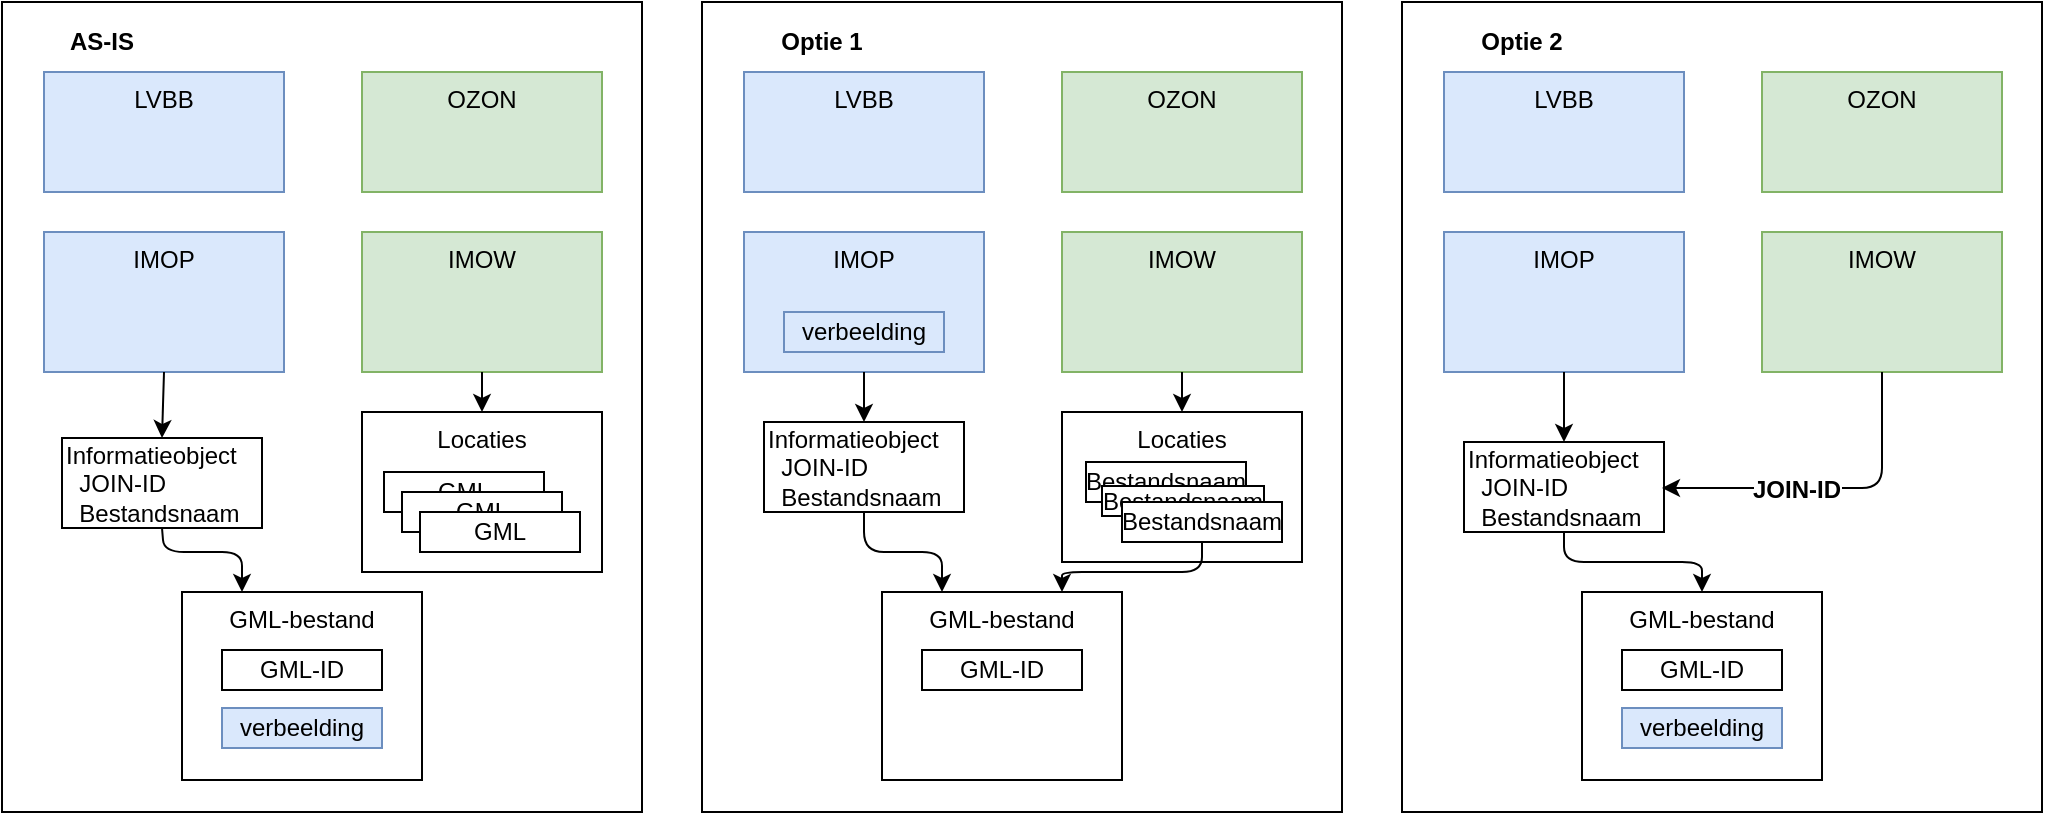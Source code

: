 <mxfile version="11.0.6" type="google"><diagram id="ruWiwms92iRDW02KzFFQ" name="Mogelijke opties"><mxGraphModel dx="1422" dy="772" grid="1" gridSize="10" guides="1" tooltips="1" connect="1" arrows="1" fold="1" page="1" pageScale="1" pageWidth="850" pageHeight="1100" math="0" shadow="0"><root><mxCell id="0"/><mxCell id="1" parent="0"/><mxCell id="Zol3ogmHAr95b8S12rwO-12" value="" style="rounded=0;whiteSpace=wrap;html=1;" vertex="1" parent="1"><mxGeometry x="40" y="163" width="320" height="405" as="geometry"/></mxCell><mxCell id="Zol3ogmHAr95b8S12rwO-2" value="OZON" style="rounded=0;whiteSpace=wrap;html=1;fillColor=#d5e8d4;strokeColor=#82b366;verticalAlign=top;" vertex="1" parent="1"><mxGeometry x="220" y="198" width="120" height="60" as="geometry"/></mxCell><mxCell id="Zol3ogmHAr95b8S12rwO-3" value="LVBB" style="rounded=0;whiteSpace=wrap;html=1;fillColor=#dae8fc;strokeColor=#6c8ebf;verticalAlign=top;" vertex="1" parent="1"><mxGeometry x="61" y="198" width="120" height="60" as="geometry"/></mxCell><mxCell id="Zol3ogmHAr95b8S12rwO-4" value="IMOP" style="rounded=0;whiteSpace=wrap;html=1;fillColor=#dae8fc;strokeColor=#6c8ebf;verticalAlign=top;" vertex="1" parent="1"><mxGeometry x="61" y="278" width="120" height="70" as="geometry"/></mxCell><mxCell id="Zol3ogmHAr95b8S12rwO-5" value="IMOW" style="rounded=0;whiteSpace=wrap;html=1;fillColor=#d5e8d4;strokeColor=#82b366;verticalAlign=top;" vertex="1" parent="1"><mxGeometry x="220" y="278" width="120" height="70" as="geometry"/></mxCell><mxCell id="Zol3ogmHAr95b8S12rwO-6" value="GML-bestand" style="rounded=0;whiteSpace=wrap;html=1;verticalAlign=top;" vertex="1" parent="1"><mxGeometry x="130" y="458" width="120" height="94" as="geometry"/></mxCell><mxCell id="Zol3ogmHAr95b8S12rwO-7" value="GML-ID" style="rounded=0;whiteSpace=wrap;html=1;" vertex="1" parent="1"><mxGeometry x="150" y="487" width="80" height="20" as="geometry"/></mxCell><mxCell id="Zol3ogmHAr95b8S12rwO-8" value="verbeelding" style="rounded=0;whiteSpace=wrap;html=1;fillColor=#dae8fc;strokeColor=#6c8ebf;" vertex="1" parent="1"><mxGeometry x="150" y="516" width="80" height="20" as="geometry"/></mxCell><mxCell id="Zol3ogmHAr95b8S12rwO-9" value="" style="endArrow=classic;html=1;exitX=0.5;exitY=1;exitDx=0;exitDy=0;entryX=0.25;entryY=0;entryDx=0;entryDy=0;" edge="1" parent="1" source="Zol3ogmHAr95b8S12rwO-120" target="Zol3ogmHAr95b8S12rwO-6"><mxGeometry width="50" height="50" relative="1" as="geometry"><mxPoint x="50" y="473" as="sourcePoint"/><mxPoint x="100" y="423" as="targetPoint"/><Array as="points"><mxPoint x="121" y="438"/><mxPoint x="160" y="438"/></Array></mxGeometry></mxCell><mxCell id="Zol3ogmHAr95b8S12rwO-11" value="&lt;b&gt;AS-IS&lt;/b&gt;" style="text;html=1;strokeColor=none;fillColor=none;align=center;verticalAlign=middle;whiteSpace=wrap;rounded=0;" vertex="1" parent="1"><mxGeometry x="70" y="173" width="40" height="20" as="geometry"/></mxCell><mxCell id="Zol3ogmHAr95b8S12rwO-24" value="Locaties&lt;br&gt;" style="rounded=0;whiteSpace=wrap;html=1;verticalAlign=top;" vertex="1" parent="1"><mxGeometry x="220" y="368" width="120" height="80" as="geometry"/></mxCell><mxCell id="Zol3ogmHAr95b8S12rwO-25" value="GML" style="rounded=0;whiteSpace=wrap;html=1;" vertex="1" parent="1"><mxGeometry x="231" y="398" width="80" height="20" as="geometry"/></mxCell><mxCell id="Zol3ogmHAr95b8S12rwO-26" value="GML" style="rounded=0;whiteSpace=wrap;html=1;" vertex="1" parent="1"><mxGeometry x="240" y="408" width="80" height="20" as="geometry"/></mxCell><mxCell id="Zol3ogmHAr95b8S12rwO-27" value="GML" style="rounded=0;whiteSpace=wrap;html=1;" vertex="1" parent="1"><mxGeometry x="249" y="418" width="80" height="20" as="geometry"/></mxCell><mxCell id="Zol3ogmHAr95b8S12rwO-43" value="" style="endArrow=classic;html=1;exitX=0.5;exitY=1;exitDx=0;exitDy=0;entryX=0.5;entryY=0;entryDx=0;entryDy=0;" edge="1" parent="1" source="Zol3ogmHAr95b8S12rwO-5" target="Zol3ogmHAr95b8S12rwO-24"><mxGeometry width="50" height="50" relative="1" as="geometry"><mxPoint x="300" y="538" as="sourcePoint"/><mxPoint x="350" y="488" as="targetPoint"/></mxGeometry></mxCell><mxCell id="Zol3ogmHAr95b8S12rwO-44" value="" style="rounded=0;whiteSpace=wrap;html=1;" vertex="1" parent="1"><mxGeometry x="390" y="163" width="320" height="405" as="geometry"/></mxCell><mxCell id="Zol3ogmHAr95b8S12rwO-45" value="OZON" style="rounded=0;whiteSpace=wrap;html=1;fillColor=#d5e8d4;strokeColor=#82b366;verticalAlign=top;" vertex="1" parent="1"><mxGeometry x="570" y="198" width="120" height="60" as="geometry"/></mxCell><mxCell id="Zol3ogmHAr95b8S12rwO-46" value="LVBB" style="rounded=0;whiteSpace=wrap;html=1;fillColor=#dae8fc;strokeColor=#6c8ebf;verticalAlign=top;" vertex="1" parent="1"><mxGeometry x="411" y="198" width="120" height="60" as="geometry"/></mxCell><mxCell id="Zol3ogmHAr95b8S12rwO-47" value="IMOP" style="rounded=0;whiteSpace=wrap;html=1;fillColor=#dae8fc;strokeColor=#6c8ebf;verticalAlign=top;" vertex="1" parent="1"><mxGeometry x="411" y="278" width="120" height="70" as="geometry"/></mxCell><mxCell id="Zol3ogmHAr95b8S12rwO-48" value="IMOW" style="rounded=0;whiteSpace=wrap;html=1;fillColor=#d5e8d4;strokeColor=#82b366;verticalAlign=top;" vertex="1" parent="1"><mxGeometry x="570" y="278" width="120" height="70" as="geometry"/></mxCell><mxCell id="Zol3ogmHAr95b8S12rwO-49" value="GML-bestand" style="rounded=0;whiteSpace=wrap;html=1;verticalAlign=top;" vertex="1" parent="1"><mxGeometry x="480" y="458" width="120" height="94" as="geometry"/></mxCell><mxCell id="Zol3ogmHAr95b8S12rwO-50" value="GML-ID" style="rounded=0;whiteSpace=wrap;html=1;" vertex="1" parent="1"><mxGeometry x="500" y="487" width="80" height="20" as="geometry"/></mxCell><mxCell id="Zol3ogmHAr95b8S12rwO-51" value="verbeelding" style="rounded=0;whiteSpace=wrap;html=1;fillColor=#dae8fc;strokeColor=#6c8ebf;" vertex="1" parent="1"><mxGeometry x="431" y="318" width="80" height="20" as="geometry"/></mxCell><mxCell id="Zol3ogmHAr95b8S12rwO-52" value="" style="endArrow=classic;html=1;exitX=0.5;exitY=1;exitDx=0;exitDy=0;entryX=0.5;entryY=0;entryDx=0;entryDy=0;" edge="1" parent="1" source="Zol3ogmHAr95b8S12rwO-47" target="Zol3ogmHAr95b8S12rwO-125"><mxGeometry width="50" height="50" relative="1" as="geometry"><mxPoint x="400" y="473" as="sourcePoint"/><mxPoint x="450" y="423" as="targetPoint"/><Array as="points"/></mxGeometry></mxCell><mxCell id="Zol3ogmHAr95b8S12rwO-54" value="&lt;b&gt;Optie 1&lt;/b&gt;" style="text;html=1;strokeColor=none;fillColor=none;align=center;verticalAlign=middle;whiteSpace=wrap;rounded=0;" vertex="1" parent="1"><mxGeometry x="420" y="173" width="60" height="20" as="geometry"/></mxCell><mxCell id="Zol3ogmHAr95b8S12rwO-62" value="" style="rounded=0;whiteSpace=wrap;html=1;" vertex="1" parent="1"><mxGeometry x="740" y="163" width="320" height="405" as="geometry"/></mxCell><mxCell id="Zol3ogmHAr95b8S12rwO-63" value="OZON" style="rounded=0;whiteSpace=wrap;html=1;fillColor=#d5e8d4;strokeColor=#82b366;verticalAlign=top;" vertex="1" parent="1"><mxGeometry x="920" y="198" width="120" height="60" as="geometry"/></mxCell><mxCell id="Zol3ogmHAr95b8S12rwO-64" value="LVBB" style="rounded=0;whiteSpace=wrap;html=1;fillColor=#dae8fc;strokeColor=#6c8ebf;verticalAlign=top;" vertex="1" parent="1"><mxGeometry x="761" y="198" width="120" height="60" as="geometry"/></mxCell><mxCell id="Zol3ogmHAr95b8S12rwO-65" value="IMOP" style="rounded=0;whiteSpace=wrap;html=1;fillColor=#dae8fc;strokeColor=#6c8ebf;verticalAlign=top;" vertex="1" parent="1"><mxGeometry x="761" y="278" width="120" height="70" as="geometry"/></mxCell><mxCell id="Zol3ogmHAr95b8S12rwO-66" value="IMOW" style="rounded=0;whiteSpace=wrap;html=1;fillColor=#d5e8d4;strokeColor=#82b366;verticalAlign=top;" vertex="1" parent="1"><mxGeometry x="920" y="278" width="120" height="70" as="geometry"/></mxCell><mxCell id="Zol3ogmHAr95b8S12rwO-67" value="GML-bestand" style="rounded=0;whiteSpace=wrap;html=1;verticalAlign=top;" vertex="1" parent="1"><mxGeometry x="830" y="458" width="120" height="94" as="geometry"/></mxCell><mxCell id="Zol3ogmHAr95b8S12rwO-68" value="GML-ID" style="rounded=0;whiteSpace=wrap;html=1;" vertex="1" parent="1"><mxGeometry x="850" y="487" width="80" height="20" as="geometry"/></mxCell><mxCell id="Zol3ogmHAr95b8S12rwO-69" value="verbeelding" style="rounded=0;whiteSpace=wrap;html=1;fillColor=#dae8fc;strokeColor=#6c8ebf;" vertex="1" parent="1"><mxGeometry x="850" y="516" width="80" height="20" as="geometry"/></mxCell><mxCell id="Zol3ogmHAr95b8S12rwO-70" value="" style="endArrow=classic;html=1;exitX=0.5;exitY=1;exitDx=0;exitDy=0;entryX=0.5;entryY=0;entryDx=0;entryDy=0;" edge="1" parent="1" source="Zol3ogmHAr95b8S12rwO-65" target="Zol3ogmHAr95b8S12rwO-141"><mxGeometry width="50" height="50" relative="1" as="geometry"><mxPoint x="750" y="473" as="sourcePoint"/><mxPoint x="800" y="423" as="targetPoint"/><Array as="points"/></mxGeometry></mxCell><mxCell id="Zol3ogmHAr95b8S12rwO-72" value="&lt;b&gt;Optie 2&lt;/b&gt;" style="text;html=1;strokeColor=none;fillColor=none;align=center;verticalAlign=middle;whiteSpace=wrap;rounded=0;" vertex="1" parent="1"><mxGeometry x="770" y="173" width="60" height="20" as="geometry"/></mxCell><mxCell id="Zol3ogmHAr95b8S12rwO-77" value="" style="endArrow=classic;html=1;exitX=0.5;exitY=1;exitDx=0;exitDy=0;" edge="1" parent="1" source="Zol3ogmHAr95b8S12rwO-66"><mxGeometry width="50" height="50" relative="1" as="geometry"><mxPoint x="1000" y="538" as="sourcePoint"/><mxPoint x="870" y="406" as="targetPoint"/><Array as="points"><mxPoint x="980" y="406"/></Array></mxGeometry></mxCell><mxCell id="Zol3ogmHAr95b8S12rwO-142" value="&lt;b&gt;JOIN-ID&lt;/b&gt;" style="text;html=1;resizable=0;points=[];align=center;verticalAlign=middle;labelBackgroundColor=#ffffff;" vertex="1" connectable="0" parent="Zol3ogmHAr95b8S12rwO-77"><mxGeometry x="0.205" y="1" relative="1" as="geometry"><mxPoint as="offset"/></mxGeometry></mxCell><mxCell id="Zol3ogmHAr95b8S12rwO-120" value="Informatieobject&lt;br&gt;&amp;nbsp; JOIN-ID&lt;br&gt;&amp;nbsp; Bestandsnaam" style="rounded=0;whiteSpace=wrap;html=1;fillColor=none;align=left;" vertex="1" parent="1"><mxGeometry x="70" y="381" width="100" height="45" as="geometry"/></mxCell><mxCell id="Zol3ogmHAr95b8S12rwO-121" value="" style="endArrow=classic;html=1;exitX=0.5;exitY=1;exitDx=0;exitDy=0;entryX=0.5;entryY=0;entryDx=0;entryDy=0;" edge="1" parent="1" source="Zol3ogmHAr95b8S12rwO-4" target="Zol3ogmHAr95b8S12rwO-120"><mxGeometry width="50" height="50" relative="1" as="geometry"><mxPoint x="121" y="348" as="sourcePoint"/><mxPoint x="160" y="458" as="targetPoint"/><Array as="points"/></mxGeometry></mxCell><mxCell id="Zol3ogmHAr95b8S12rwO-125" value="Informatieobject&lt;br&gt;&amp;nbsp; JOIN-ID&lt;br&gt;&amp;nbsp; Bestandsnaam" style="rounded=0;whiteSpace=wrap;html=1;fillColor=none;align=left;" vertex="1" parent="1"><mxGeometry x="421" y="373" width="100" height="45" as="geometry"/></mxCell><mxCell id="Zol3ogmHAr95b8S12rwO-126" value="Locaties&lt;br&gt;" style="rounded=0;whiteSpace=wrap;html=1;verticalAlign=top;align=center;" vertex="1" parent="1"><mxGeometry x="570" y="368" width="120" height="75" as="geometry"/></mxCell><mxCell id="Zol3ogmHAr95b8S12rwO-138" value="Bestandsnaam" style="rounded=0;whiteSpace=wrap;html=1;" vertex="1" parent="1"><mxGeometry x="582" y="393" width="80" height="20" as="geometry"/></mxCell><mxCell id="Zol3ogmHAr95b8S12rwO-139" value="Bestandsnaam" style="rounded=0;whiteSpace=wrap;html=1;" vertex="1" parent="1"><mxGeometry x="590" y="405" width="81" height="15" as="geometry"/></mxCell><mxCell id="Zol3ogmHAr95b8S12rwO-140" value="Bestandsnaam" style="rounded=0;whiteSpace=wrap;html=1;" vertex="1" parent="1"><mxGeometry x="600" y="413" width="80" height="20" as="geometry"/></mxCell><mxCell id="Zol3ogmHAr95b8S12rwO-141" value="Informatieobject&lt;br&gt;&amp;nbsp; JOIN-ID&lt;br&gt;&amp;nbsp; Bestandsnaam" style="rounded=0;whiteSpace=wrap;html=1;fillColor=none;align=left;" vertex="1" parent="1"><mxGeometry x="771" y="383" width="100" height="45" as="geometry"/></mxCell><mxCell id="Zol3ogmHAr95b8S12rwO-144" value="" style="endArrow=classic;html=1;exitX=0.5;exitY=1;exitDx=0;exitDy=0;entryX=0.25;entryY=0;entryDx=0;entryDy=0;" edge="1" parent="1" source="Zol3ogmHAr95b8S12rwO-125" target="Zol3ogmHAr95b8S12rwO-49"><mxGeometry width="50" height="50" relative="1" as="geometry"><mxPoint x="411" y="496.73" as="sourcePoint"/><mxPoint x="461" y="446.73" as="targetPoint"/><Array as="points"><mxPoint x="471" y="438"/><mxPoint x="510" y="438"/></Array></mxGeometry></mxCell><mxCell id="Zol3ogmHAr95b8S12rwO-146" value="" style="endArrow=classic;html=1;exitX=0.5;exitY=1;exitDx=0;exitDy=0;entryX=0.5;entryY=0;entryDx=0;entryDy=0;" edge="1" parent="1" source="Zol3ogmHAr95b8S12rwO-141" target="Zol3ogmHAr95b8S12rwO-67"><mxGeometry width="50" height="50" relative="1" as="geometry"><mxPoint x="770" y="643" as="sourcePoint"/><mxPoint x="820" y="593" as="targetPoint"/><Array as="points"><mxPoint x="821" y="443"/><mxPoint x="890" y="443"/></Array></mxGeometry></mxCell><mxCell id="Rx-81gnvqny9oSJGBDqS-1" value="" style="endArrow=classic;html=1;exitX=0.5;exitY=1;exitDx=0;exitDy=0;entryX=0.5;entryY=0;entryDx=0;entryDy=0;" edge="1" parent="1" source="Zol3ogmHAr95b8S12rwO-48" target="Zol3ogmHAr95b8S12rwO-126"><mxGeometry width="50" height="50" relative="1" as="geometry"><mxPoint x="470" y="638" as="sourcePoint"/><mxPoint x="520" y="588" as="targetPoint"/></mxGeometry></mxCell><mxCell id="Rx-81gnvqny9oSJGBDqS-2" value="" style="endArrow=classic;html=1;exitX=0.5;exitY=1;exitDx=0;exitDy=0;entryX=0.75;entryY=0;entryDx=0;entryDy=0;" edge="1" parent="1" source="Zol3ogmHAr95b8S12rwO-140" target="Zol3ogmHAr95b8S12rwO-49"><mxGeometry width="50" height="50" relative="1" as="geometry"><mxPoint x="620" y="668" as="sourcePoint"/><mxPoint x="670" y="618" as="targetPoint"/><Array as="points"><mxPoint x="640" y="448"/><mxPoint x="570" y="448"/></Array></mxGeometry></mxCell></root></mxGraphModel></diagram><diagram id="90H3LH1XSNC39bffM1LD" name="Inclusief optie3"><mxGraphModel dx="2062" dy="1119" grid="1" gridSize="10" guides="1" tooltips="1" connect="1" arrows="1" fold="1" page="1" pageScale="1" pageWidth="850" pageHeight="1100" math="0" shadow="0"><root><mxCell id="MdvSYJ6MZ1n9oihobeHf-0"/><mxCell id="MdvSYJ6MZ1n9oihobeHf-1" parent="MdvSYJ6MZ1n9oihobeHf-0"/><mxCell id="wreF_wwvH6lfSXgSabnN-0" value="" style="rounded=0;whiteSpace=wrap;html=1;" vertex="1" parent="MdvSYJ6MZ1n9oihobeHf-1"><mxGeometry x="490" y="620" width="320" height="405" as="geometry"/></mxCell><mxCell id="wreF_wwvH6lfSXgSabnN-1" value="GML-bestand" style="rounded=0;whiteSpace=wrap;html=1;verticalAlign=top;" vertex="1" parent="MdvSYJ6MZ1n9oihobeHf-1"><mxGeometry x="580" y="915" width="120" height="94" as="geometry"/></mxCell><mxCell id="wreF_wwvH6lfSXgSabnN-2" value="" style="rounded=0;whiteSpace=wrap;html=1;" vertex="1" parent="MdvSYJ6MZ1n9oihobeHf-1"><mxGeometry x="140" y="195" width="320" height="405" as="geometry"/></mxCell><mxCell id="wreF_wwvH6lfSXgSabnN-3" value="OZON" style="rounded=0;whiteSpace=wrap;html=1;fillColor=#d5e8d4;strokeColor=#82b366;verticalAlign=top;" vertex="1" parent="MdvSYJ6MZ1n9oihobeHf-1"><mxGeometry x="320" y="230" width="120" height="60" as="geometry"/></mxCell><mxCell id="wreF_wwvH6lfSXgSabnN-4" value="LVBB" style="rounded=0;whiteSpace=wrap;html=1;fillColor=#dae8fc;strokeColor=#6c8ebf;verticalAlign=top;" vertex="1" parent="MdvSYJ6MZ1n9oihobeHf-1"><mxGeometry x="161" y="230" width="120" height="60" as="geometry"/></mxCell><mxCell id="wreF_wwvH6lfSXgSabnN-5" value="IMOP" style="rounded=0;whiteSpace=wrap;html=1;fillColor=#dae8fc;strokeColor=#6c8ebf;verticalAlign=top;" vertex="1" parent="MdvSYJ6MZ1n9oihobeHf-1"><mxGeometry x="161" y="310" width="120" height="70" as="geometry"/></mxCell><mxCell id="wreF_wwvH6lfSXgSabnN-6" value="IMOW" style="rounded=0;whiteSpace=wrap;html=1;fillColor=#d5e8d4;strokeColor=#82b366;verticalAlign=top;" vertex="1" parent="MdvSYJ6MZ1n9oihobeHf-1"><mxGeometry x="320" y="310" width="120" height="70" as="geometry"/></mxCell><mxCell id="wreF_wwvH6lfSXgSabnN-7" value="GML-bestand" style="rounded=0;whiteSpace=wrap;html=1;verticalAlign=top;" vertex="1" parent="MdvSYJ6MZ1n9oihobeHf-1"><mxGeometry x="230" y="490" width="120" height="94" as="geometry"/></mxCell><mxCell id="wreF_wwvH6lfSXgSabnN-8" value="GML-ID" style="rounded=0;whiteSpace=wrap;html=1;" vertex="1" parent="MdvSYJ6MZ1n9oihobeHf-1"><mxGeometry x="250" y="519" width="80" height="20" as="geometry"/></mxCell><mxCell id="wreF_wwvH6lfSXgSabnN-9" value="verbeelding" style="rounded=0;whiteSpace=wrap;html=1;fillColor=#dae8fc;strokeColor=#6c8ebf;" vertex="1" parent="MdvSYJ6MZ1n9oihobeHf-1"><mxGeometry x="250" y="548" width="80" height="20" as="geometry"/></mxCell><mxCell id="wreF_wwvH6lfSXgSabnN-10" value="" style="endArrow=classic;html=1;exitX=0.5;exitY=1;exitDx=0;exitDy=0;entryX=0.25;entryY=0;entryDx=0;entryDy=0;" edge="1" parent="MdvSYJ6MZ1n9oihobeHf-1" source="wreF_wwvH6lfSXgSabnN-48" target="wreF_wwvH6lfSXgSabnN-7"><mxGeometry width="50" height="50" relative="1" as="geometry"><mxPoint x="150" y="505" as="sourcePoint"/><mxPoint x="200" y="455" as="targetPoint"/><Array as="points"><mxPoint x="221" y="470"/><mxPoint x="260" y="470"/></Array></mxGeometry></mxCell><mxCell id="wreF_wwvH6lfSXgSabnN-11" value="&lt;b&gt;AS-IS&lt;/b&gt;" style="text;html=1;strokeColor=none;fillColor=none;align=center;verticalAlign=middle;whiteSpace=wrap;rounded=0;" vertex="1" parent="MdvSYJ6MZ1n9oihobeHf-1"><mxGeometry x="170" y="205" width="40" height="20" as="geometry"/></mxCell><mxCell id="wreF_wwvH6lfSXgSabnN-12" value="Locaties&lt;br&gt;" style="rounded=0;whiteSpace=wrap;html=1;verticalAlign=top;" vertex="1" parent="MdvSYJ6MZ1n9oihobeHf-1"><mxGeometry x="320" y="400" width="120" height="80" as="geometry"/></mxCell><mxCell id="wreF_wwvH6lfSXgSabnN-13" value="GML" style="rounded=0;whiteSpace=wrap;html=1;" vertex="1" parent="MdvSYJ6MZ1n9oihobeHf-1"><mxGeometry x="331" y="430" width="80" height="20" as="geometry"/></mxCell><mxCell id="wreF_wwvH6lfSXgSabnN-14" value="GML" style="rounded=0;whiteSpace=wrap;html=1;" vertex="1" parent="MdvSYJ6MZ1n9oihobeHf-1"><mxGeometry x="340" y="440" width="80" height="20" as="geometry"/></mxCell><mxCell id="wreF_wwvH6lfSXgSabnN-15" value="GML" style="rounded=0;whiteSpace=wrap;html=1;" vertex="1" parent="MdvSYJ6MZ1n9oihobeHf-1"><mxGeometry x="349" y="450" width="80" height="20" as="geometry"/></mxCell><mxCell id="wreF_wwvH6lfSXgSabnN-16" value="" style="endArrow=classic;html=1;exitX=0.5;exitY=1;exitDx=0;exitDy=0;entryX=0.5;entryY=0;entryDx=0;entryDy=0;" edge="1" parent="MdvSYJ6MZ1n9oihobeHf-1" source="wreF_wwvH6lfSXgSabnN-6" target="wreF_wwvH6lfSXgSabnN-12"><mxGeometry width="50" height="50" relative="1" as="geometry"><mxPoint x="400" y="570" as="sourcePoint"/><mxPoint x="450" y="520" as="targetPoint"/></mxGeometry></mxCell><mxCell id="wreF_wwvH6lfSXgSabnN-17" value="" style="rounded=0;whiteSpace=wrap;html=1;" vertex="1" parent="MdvSYJ6MZ1n9oihobeHf-1"><mxGeometry x="490" y="195" width="320" height="405" as="geometry"/></mxCell><mxCell id="wreF_wwvH6lfSXgSabnN-18" value="OZON" style="rounded=0;whiteSpace=wrap;html=1;fillColor=#d5e8d4;strokeColor=#82b366;verticalAlign=top;" vertex="1" parent="MdvSYJ6MZ1n9oihobeHf-1"><mxGeometry x="670" y="230" width="120" height="60" as="geometry"/></mxCell><mxCell id="wreF_wwvH6lfSXgSabnN-19" value="LVBB" style="rounded=0;whiteSpace=wrap;html=1;fillColor=#dae8fc;strokeColor=#6c8ebf;verticalAlign=top;" vertex="1" parent="MdvSYJ6MZ1n9oihobeHf-1"><mxGeometry x="511" y="230" width="120" height="60" as="geometry"/></mxCell><mxCell id="wreF_wwvH6lfSXgSabnN-20" value="IMOP" style="rounded=0;whiteSpace=wrap;html=1;fillColor=#dae8fc;strokeColor=#6c8ebf;verticalAlign=top;" vertex="1" parent="MdvSYJ6MZ1n9oihobeHf-1"><mxGeometry x="511" y="310" width="120" height="70" as="geometry"/></mxCell><mxCell id="wreF_wwvH6lfSXgSabnN-21" value="IMOW" style="rounded=0;whiteSpace=wrap;html=1;fillColor=#d5e8d4;strokeColor=#82b366;verticalAlign=top;" vertex="1" parent="MdvSYJ6MZ1n9oihobeHf-1"><mxGeometry x="670" y="310" width="120" height="70" as="geometry"/></mxCell><mxCell id="wreF_wwvH6lfSXgSabnN-22" value="GML-bestand" style="rounded=0;whiteSpace=wrap;html=1;verticalAlign=top;" vertex="1" parent="MdvSYJ6MZ1n9oihobeHf-1"><mxGeometry x="580" y="490" width="120" height="94" as="geometry"/></mxCell><mxCell id="wreF_wwvH6lfSXgSabnN-23" value="GML-ID" style="rounded=0;whiteSpace=wrap;html=1;" vertex="1" parent="MdvSYJ6MZ1n9oihobeHf-1"><mxGeometry x="600" y="519" width="80" height="20" as="geometry"/></mxCell><mxCell id="wreF_wwvH6lfSXgSabnN-24" value="verbeelding" style="rounded=0;whiteSpace=wrap;html=1;fillColor=#dae8fc;strokeColor=#6c8ebf;" vertex="1" parent="MdvSYJ6MZ1n9oihobeHf-1"><mxGeometry x="531" y="350" width="80" height="20" as="geometry"/></mxCell><mxCell id="wreF_wwvH6lfSXgSabnN-25" value="" style="endArrow=classic;html=1;exitX=0.5;exitY=1;exitDx=0;exitDy=0;entryX=0.5;entryY=0;entryDx=0;entryDy=0;" edge="1" parent="MdvSYJ6MZ1n9oihobeHf-1" source="wreF_wwvH6lfSXgSabnN-20" target="wreF_wwvH6lfSXgSabnN-50"><mxGeometry width="50" height="50" relative="1" as="geometry"><mxPoint x="500" y="505" as="sourcePoint"/><mxPoint x="550" y="455" as="targetPoint"/><Array as="points"/></mxGeometry></mxCell><mxCell id="wreF_wwvH6lfSXgSabnN-26" value="&lt;b&gt;Optie 1&lt;/b&gt;" style="text;html=1;strokeColor=none;fillColor=none;align=center;verticalAlign=middle;whiteSpace=wrap;rounded=0;" vertex="1" parent="MdvSYJ6MZ1n9oihobeHf-1"><mxGeometry x="520" y="205" width="60" height="20" as="geometry"/></mxCell><mxCell id="wreF_wwvH6lfSXgSabnN-27" value="" style="rounded=0;whiteSpace=wrap;html=1;" vertex="1" parent="MdvSYJ6MZ1n9oihobeHf-1"><mxGeometry x="840" y="195" width="320" height="405" as="geometry"/></mxCell><mxCell id="wreF_wwvH6lfSXgSabnN-28" value="OZON" style="rounded=0;whiteSpace=wrap;html=1;fillColor=#d5e8d4;strokeColor=#82b366;verticalAlign=top;" vertex="1" parent="MdvSYJ6MZ1n9oihobeHf-1"><mxGeometry x="1020" y="230" width="120" height="60" as="geometry"/></mxCell><mxCell id="wreF_wwvH6lfSXgSabnN-29" value="LVBB" style="rounded=0;whiteSpace=wrap;html=1;fillColor=#dae8fc;strokeColor=#6c8ebf;verticalAlign=top;" vertex="1" parent="MdvSYJ6MZ1n9oihobeHf-1"><mxGeometry x="861" y="230" width="120" height="60" as="geometry"/></mxCell><mxCell id="wreF_wwvH6lfSXgSabnN-30" value="IMOP" style="rounded=0;whiteSpace=wrap;html=1;fillColor=#dae8fc;strokeColor=#6c8ebf;verticalAlign=top;" vertex="1" parent="MdvSYJ6MZ1n9oihobeHf-1"><mxGeometry x="861" y="310" width="120" height="70" as="geometry"/></mxCell><mxCell id="wreF_wwvH6lfSXgSabnN-31" value="IMOW" style="rounded=0;whiteSpace=wrap;html=1;fillColor=#d5e8d4;strokeColor=#82b366;verticalAlign=top;" vertex="1" parent="MdvSYJ6MZ1n9oihobeHf-1"><mxGeometry x="1020" y="310" width="120" height="70" as="geometry"/></mxCell><mxCell id="wreF_wwvH6lfSXgSabnN-32" value="GML-bestand" style="rounded=0;whiteSpace=wrap;html=1;verticalAlign=top;" vertex="1" parent="MdvSYJ6MZ1n9oihobeHf-1"><mxGeometry x="930" y="490" width="120" height="94" as="geometry"/></mxCell><mxCell id="wreF_wwvH6lfSXgSabnN-33" value="GML-ID" style="rounded=0;whiteSpace=wrap;html=1;" vertex="1" parent="MdvSYJ6MZ1n9oihobeHf-1"><mxGeometry x="950" y="519" width="80" height="20" as="geometry"/></mxCell><mxCell id="wreF_wwvH6lfSXgSabnN-34" value="verbeelding" style="rounded=0;whiteSpace=wrap;html=1;fillColor=#dae8fc;strokeColor=#6c8ebf;" vertex="1" parent="MdvSYJ6MZ1n9oihobeHf-1"><mxGeometry x="950" y="548" width="80" height="20" as="geometry"/></mxCell><mxCell id="wreF_wwvH6lfSXgSabnN-35" value="" style="endArrow=classic;html=1;exitX=0.5;exitY=1;exitDx=0;exitDy=0;entryX=0.5;entryY=0;entryDx=0;entryDy=0;" edge="1" parent="MdvSYJ6MZ1n9oihobeHf-1" source="wreF_wwvH6lfSXgSabnN-30" target="wreF_wwvH6lfSXgSabnN-57"><mxGeometry width="50" height="50" relative="1" as="geometry"><mxPoint x="850" y="505" as="sourcePoint"/><mxPoint x="900" y="455" as="targetPoint"/><Array as="points"/></mxGeometry></mxCell><mxCell id="wreF_wwvH6lfSXgSabnN-36" value="&lt;b&gt;Optie 2&lt;/b&gt;" style="text;html=1;strokeColor=none;fillColor=none;align=center;verticalAlign=middle;whiteSpace=wrap;rounded=0;" vertex="1" parent="MdvSYJ6MZ1n9oihobeHf-1"><mxGeometry x="870" y="205" width="60" height="20" as="geometry"/></mxCell><mxCell id="wreF_wwvH6lfSXgSabnN-37" value="" style="endArrow=classic;html=1;exitX=0.5;exitY=1;exitDx=0;exitDy=0;" edge="1" parent="MdvSYJ6MZ1n9oihobeHf-1" source="wreF_wwvH6lfSXgSabnN-31"><mxGeometry width="50" height="50" relative="1" as="geometry"><mxPoint x="1100" y="570" as="sourcePoint"/><mxPoint x="970" y="438" as="targetPoint"/><Array as="points"><mxPoint x="1080" y="438"/></Array></mxGeometry></mxCell><mxCell id="wreF_wwvH6lfSXgSabnN-38" value="&lt;b&gt;JOIN-ID&lt;/b&gt;" style="text;html=1;resizable=0;points=[];align=center;verticalAlign=middle;labelBackgroundColor=#ffffff;" vertex="1" connectable="0" parent="wreF_wwvH6lfSXgSabnN-37"><mxGeometry x="0.205" y="1" relative="1" as="geometry"><mxPoint as="offset"/></mxGeometry></mxCell><mxCell id="wreF_wwvH6lfSXgSabnN-39" value="OZON" style="rounded=0;whiteSpace=wrap;html=1;fillColor=#d5e8d4;strokeColor=#82b366;verticalAlign=top;" vertex="1" parent="MdvSYJ6MZ1n9oihobeHf-1"><mxGeometry x="670" y="655" width="120" height="60" as="geometry"/></mxCell><mxCell id="wreF_wwvH6lfSXgSabnN-40" value="LVBB" style="rounded=0;whiteSpace=wrap;html=1;fillColor=#dae8fc;strokeColor=#6c8ebf;verticalAlign=top;" vertex="1" parent="MdvSYJ6MZ1n9oihobeHf-1"><mxGeometry x="511" y="655" width="120" height="60" as="geometry"/></mxCell><mxCell id="wreF_wwvH6lfSXgSabnN-41" value="IMOP" style="rounded=0;whiteSpace=wrap;html=1;fillColor=#dae8fc;strokeColor=#6c8ebf;verticalAlign=top;" vertex="1" parent="MdvSYJ6MZ1n9oihobeHf-1"><mxGeometry x="511" y="735" width="120" height="70" as="geometry"/></mxCell><mxCell id="wreF_wwvH6lfSXgSabnN-42" value="IMOW" style="rounded=0;whiteSpace=wrap;html=1;fillColor=#d5e8d4;strokeColor=#82b366;verticalAlign=top;" vertex="1" parent="MdvSYJ6MZ1n9oihobeHf-1"><mxGeometry x="670" y="735" width="120" height="70" as="geometry"/></mxCell><mxCell id="wreF_wwvH6lfSXgSabnN-43" value="GML-ID" style="rounded=0;whiteSpace=wrap;html=1;" vertex="1" parent="MdvSYJ6MZ1n9oihobeHf-1"><mxGeometry x="600" y="944" width="80" height="20" as="geometry"/></mxCell><mxCell id="wreF_wwvH6lfSXgSabnN-44" value="verbeelding" style="rounded=0;whiteSpace=wrap;html=1;fillColor=#dae8fc;strokeColor=#6c8ebf;" vertex="1" parent="MdvSYJ6MZ1n9oihobeHf-1"><mxGeometry x="600" y="973" width="80" height="20" as="geometry"/></mxCell><mxCell id="wreF_wwvH6lfSXgSabnN-45" value="" style="endArrow=classic;html=1;exitX=0.5;exitY=1;exitDx=0;exitDy=0;entryX=0;entryY=0.25;entryDx=0;entryDy=0;" edge="1" parent="MdvSYJ6MZ1n9oihobeHf-1" source="wreF_wwvH6lfSXgSabnN-53"><mxGeometry width="50" height="50" relative="1" as="geometry"><mxPoint x="500" y="930" as="sourcePoint"/><mxPoint x="600" y="932" as="targetPoint"/><Array as="points"><mxPoint x="571" y="932"/></Array></mxGeometry></mxCell><mxCell id="wreF_wwvH6lfSXgSabnN-46" value="&lt;b&gt;Optie 3&lt;/b&gt;" style="text;html=1;strokeColor=none;fillColor=none;align=center;verticalAlign=middle;whiteSpace=wrap;rounded=0;" vertex="1" parent="MdvSYJ6MZ1n9oihobeHf-1"><mxGeometry x="520" y="630" width="60" height="20" as="geometry"/></mxCell><mxCell id="wreF_wwvH6lfSXgSabnN-47" value="" style="endArrow=classic;html=1;exitX=0.5;exitY=1;exitDx=0;exitDy=0;entryX=1;entryY=0.5;entryDx=0;entryDy=0;" edge="1" parent="MdvSYJ6MZ1n9oihobeHf-1" source="wreF_wwvH6lfSXgSabnN-42" target="wreF_wwvH6lfSXgSabnN-43"><mxGeometry width="50" height="50" relative="1" as="geometry"><mxPoint x="750" y="995" as="sourcePoint"/><mxPoint x="730" y="825" as="targetPoint"/><Array as="points"><mxPoint x="730" y="954"/></Array></mxGeometry></mxCell><mxCell id="wreF_wwvH6lfSXgSabnN-48" value="Informatieobject&lt;br&gt;&amp;nbsp; JOIN-ID&lt;br&gt;&amp;nbsp; Bestandsnaam" style="rounded=0;whiteSpace=wrap;html=1;fillColor=none;align=left;" vertex="1" parent="MdvSYJ6MZ1n9oihobeHf-1"><mxGeometry x="170" y="413" width="100" height="45" as="geometry"/></mxCell><mxCell id="wreF_wwvH6lfSXgSabnN-49" value="" style="endArrow=classic;html=1;exitX=0.5;exitY=1;exitDx=0;exitDy=0;entryX=0.5;entryY=0;entryDx=0;entryDy=0;" edge="1" parent="MdvSYJ6MZ1n9oihobeHf-1" source="wreF_wwvH6lfSXgSabnN-5" target="wreF_wwvH6lfSXgSabnN-48"><mxGeometry width="50" height="50" relative="1" as="geometry"><mxPoint x="221" y="380" as="sourcePoint"/><mxPoint x="260" y="490" as="targetPoint"/><Array as="points"/></mxGeometry></mxCell><mxCell id="wreF_wwvH6lfSXgSabnN-50" value="Informatieobject&lt;br&gt;&amp;nbsp; JOIN-ID&lt;br&gt;&amp;nbsp; Bestandsnaam" style="rounded=0;whiteSpace=wrap;html=1;fillColor=none;align=left;" vertex="1" parent="MdvSYJ6MZ1n9oihobeHf-1"><mxGeometry x="521" y="405" width="100" height="45" as="geometry"/></mxCell><mxCell id="wreF_wwvH6lfSXgSabnN-51" value="Locaties&lt;br&gt;" style="rounded=0;whiteSpace=wrap;html=1;verticalAlign=top;align=center;" vertex="1" parent="MdvSYJ6MZ1n9oihobeHf-1"><mxGeometry x="670" y="390" width="120" height="80" as="geometry"/></mxCell><mxCell id="wreF_wwvH6lfSXgSabnN-52" value="" style="endArrow=classic;html=1;exitX=0.5;exitY=1;exitDx=0;exitDy=0;entryX=0.5;entryY=0;entryDx=0;entryDy=0;" edge="1" parent="MdvSYJ6MZ1n9oihobeHf-1" source="wreF_wwvH6lfSXgSabnN-41" target="wreF_wwvH6lfSXgSabnN-53"><mxGeometry width="50" height="50" relative="1" as="geometry"><mxPoint x="581" y="815" as="sourcePoint"/><mxPoint x="610" y="942" as="targetPoint"/><Array as="points"/></mxGeometry></mxCell><mxCell id="wreF_wwvH6lfSXgSabnN-53" value="Informatieobject&lt;br&gt;&amp;nbsp; JOIN-ID&lt;br&gt;&amp;nbsp; Bestandsnaam" style="rounded=0;whiteSpace=wrap;html=1;fillColor=none;align=left;" vertex="1" parent="MdvSYJ6MZ1n9oihobeHf-1"><mxGeometry x="521" y="850" width="100" height="45" as="geometry"/></mxCell><mxCell id="wreF_wwvH6lfSXgSabnN-54" value="Bestandsnaam" style="rounded=0;whiteSpace=wrap;html=1;" vertex="1" parent="MdvSYJ6MZ1n9oihobeHf-1"><mxGeometry x="682" y="415" width="80" height="20" as="geometry"/></mxCell><mxCell id="wreF_wwvH6lfSXgSabnN-55" value="Bestandsnaam" style="rounded=0;whiteSpace=wrap;html=1;" vertex="1" parent="MdvSYJ6MZ1n9oihobeHf-1"><mxGeometry x="690" y="427" width="81" height="15" as="geometry"/></mxCell><mxCell id="wreF_wwvH6lfSXgSabnN-56" value="Bestandsnaam" style="rounded=0;whiteSpace=wrap;html=1;" vertex="1" parent="MdvSYJ6MZ1n9oihobeHf-1"><mxGeometry x="700" y="435" width="80" height="20" as="geometry"/></mxCell><mxCell id="wreF_wwvH6lfSXgSabnN-57" value="Informatieobject&lt;br&gt;&amp;nbsp; &lt;b&gt;JOIN-ID&lt;/b&gt;&lt;br&gt;&amp;nbsp; Bestandsnaam" style="rounded=0;whiteSpace=wrap;html=1;fillColor=none;align=left;" vertex="1" parent="MdvSYJ6MZ1n9oihobeHf-1"><mxGeometry x="871" y="415" width="100" height="45" as="geometry"/></mxCell><mxCell id="wreF_wwvH6lfSXgSabnN-58" value="" style="endArrow=classic;html=1;exitX=0.5;exitY=1;exitDx=0;exitDy=0;entryX=0.25;entryY=0;entryDx=0;entryDy=0;" edge="1" parent="MdvSYJ6MZ1n9oihobeHf-1" source="wreF_wwvH6lfSXgSabnN-50" target="wreF_wwvH6lfSXgSabnN-22"><mxGeometry width="50" height="50" relative="1" as="geometry"><mxPoint x="511" y="528.73" as="sourcePoint"/><mxPoint x="561" y="478.73" as="targetPoint"/><Array as="points"><mxPoint x="571" y="470"/><mxPoint x="610" y="470"/></Array></mxGeometry></mxCell><mxCell id="wreF_wwvH6lfSXgSabnN-59" value="" style="endArrow=classic;html=1;exitX=0.5;exitY=1;exitDx=0;exitDy=0;entryX=0.5;entryY=0;entryDx=0;entryDy=0;" edge="1" parent="MdvSYJ6MZ1n9oihobeHf-1" source="wreF_wwvH6lfSXgSabnN-57" target="wreF_wwvH6lfSXgSabnN-32"><mxGeometry width="50" height="50" relative="1" as="geometry"><mxPoint x="870" y="675" as="sourcePoint"/><mxPoint x="920" y="625" as="targetPoint"/><Array as="points"><mxPoint x="921" y="475"/><mxPoint x="990" y="475"/></Array></mxGeometry></mxCell></root></mxGraphModel></diagram></mxfile>